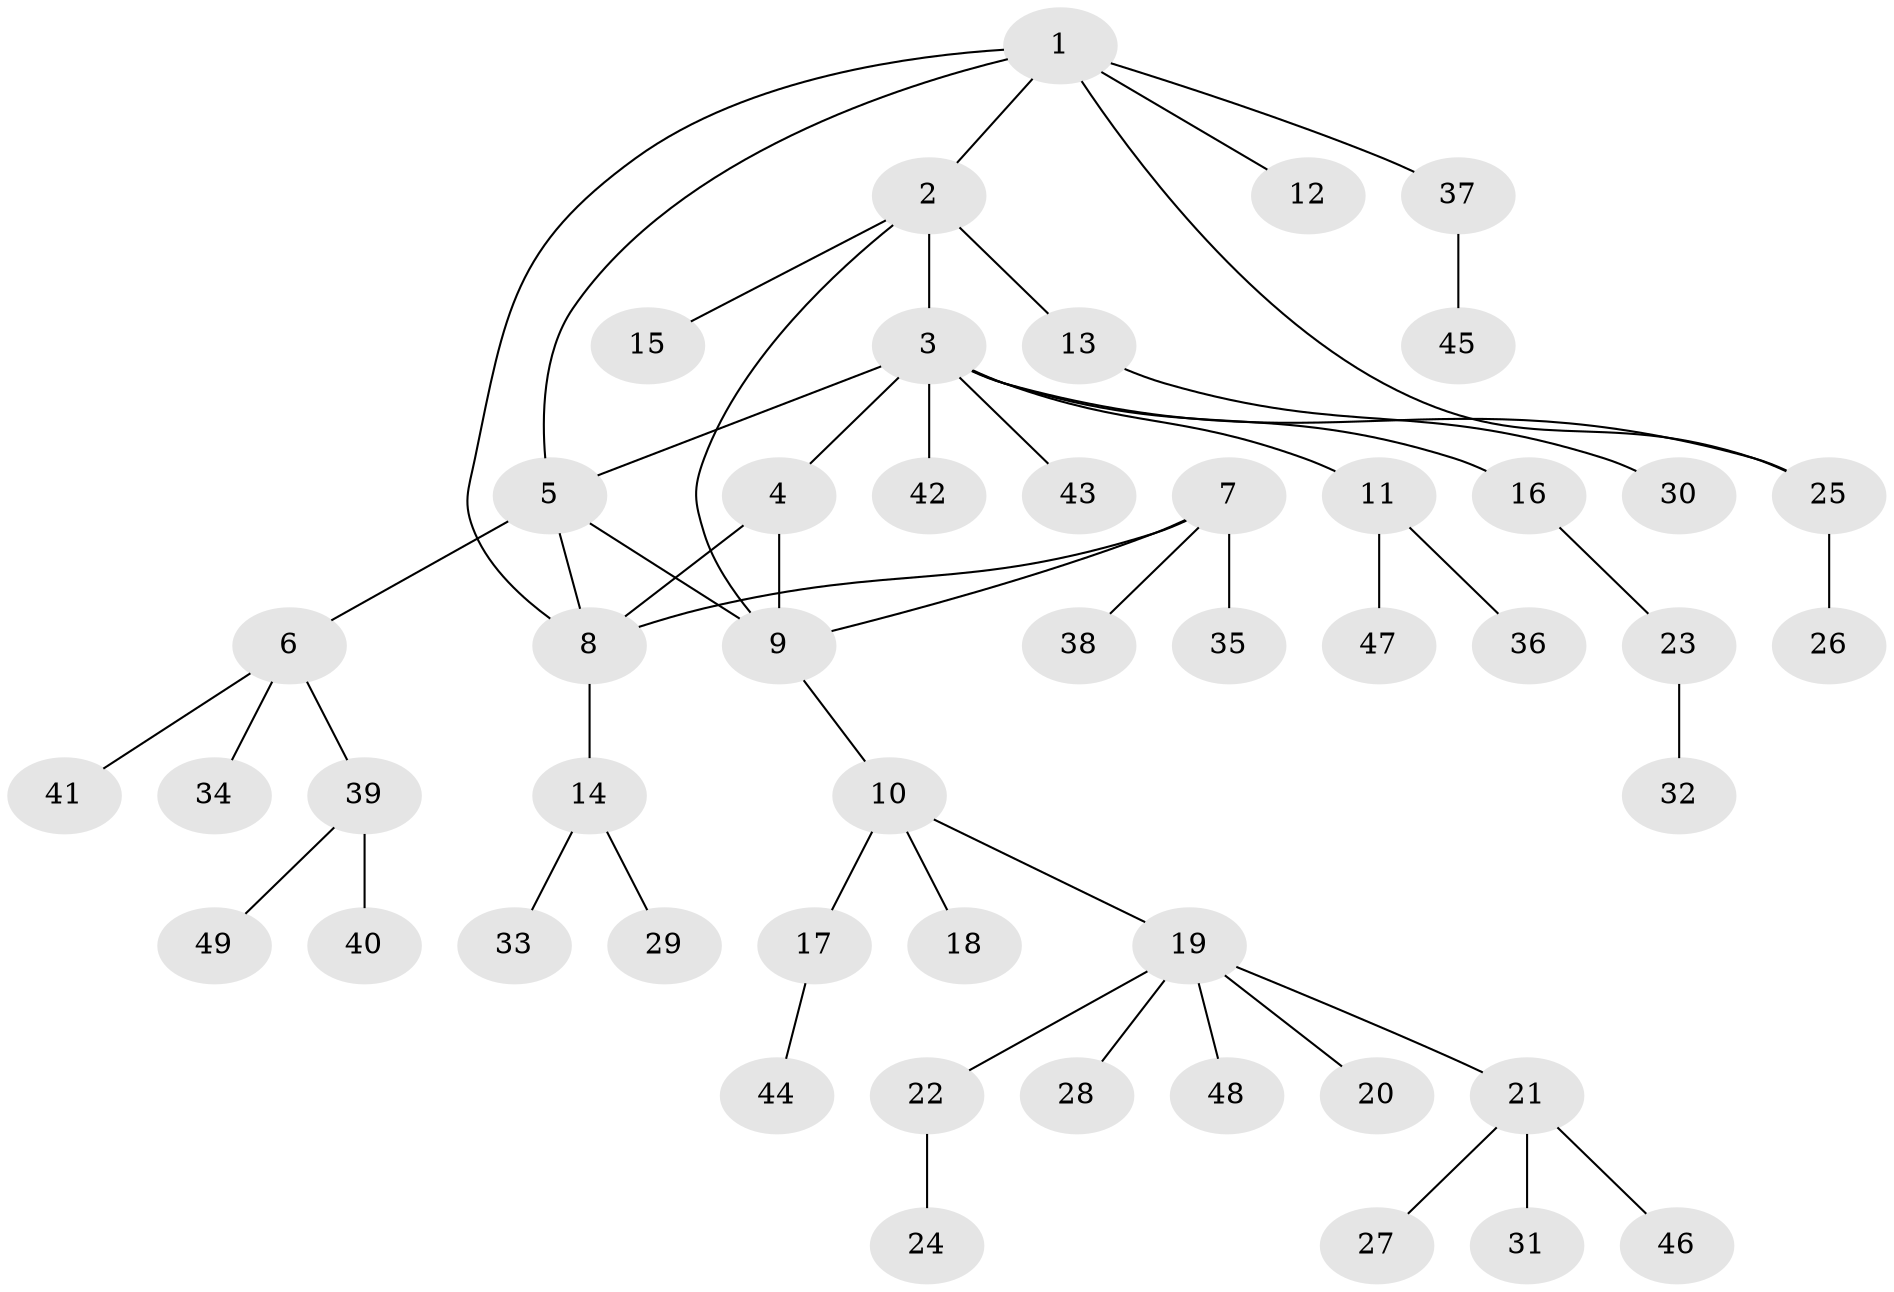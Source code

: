 // Generated by graph-tools (version 1.1) at 2025/02/03/09/25 03:02:48]
// undirected, 49 vertices, 55 edges
graph export_dot {
graph [start="1"]
  node [color=gray90,style=filled];
  1;
  2;
  3;
  4;
  5;
  6;
  7;
  8;
  9;
  10;
  11;
  12;
  13;
  14;
  15;
  16;
  17;
  18;
  19;
  20;
  21;
  22;
  23;
  24;
  25;
  26;
  27;
  28;
  29;
  30;
  31;
  32;
  33;
  34;
  35;
  36;
  37;
  38;
  39;
  40;
  41;
  42;
  43;
  44;
  45;
  46;
  47;
  48;
  49;
  1 -- 2;
  1 -- 5;
  1 -- 8;
  1 -- 12;
  1 -- 25;
  1 -- 37;
  2 -- 3;
  2 -- 9;
  2 -- 13;
  2 -- 15;
  3 -- 4;
  3 -- 5;
  3 -- 11;
  3 -- 16;
  3 -- 25;
  3 -- 42;
  3 -- 43;
  4 -- 8;
  4 -- 9;
  5 -- 6;
  5 -- 8;
  5 -- 9;
  6 -- 34;
  6 -- 39;
  6 -- 41;
  7 -- 8;
  7 -- 9;
  7 -- 35;
  7 -- 38;
  8 -- 14;
  9 -- 10;
  10 -- 17;
  10 -- 18;
  10 -- 19;
  11 -- 36;
  11 -- 47;
  13 -- 30;
  14 -- 29;
  14 -- 33;
  16 -- 23;
  17 -- 44;
  19 -- 20;
  19 -- 21;
  19 -- 22;
  19 -- 28;
  19 -- 48;
  21 -- 27;
  21 -- 31;
  21 -- 46;
  22 -- 24;
  23 -- 32;
  25 -- 26;
  37 -- 45;
  39 -- 40;
  39 -- 49;
}

